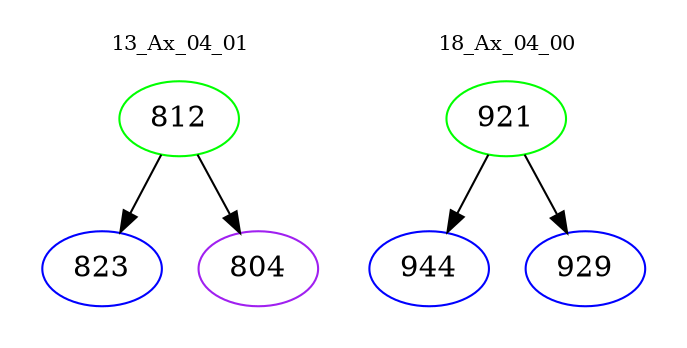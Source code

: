 digraph{
subgraph cluster_0 {
color = white
label = "13_Ax_04_01";
fontsize=10;
T0_812 [label="812", color="green"]
T0_812 -> T0_823 [color="black"]
T0_823 [label="823", color="blue"]
T0_812 -> T0_804 [color="black"]
T0_804 [label="804", color="purple"]
}
subgraph cluster_1 {
color = white
label = "18_Ax_04_00";
fontsize=10;
T1_921 [label="921", color="green"]
T1_921 -> T1_944 [color="black"]
T1_944 [label="944", color="blue"]
T1_921 -> T1_929 [color="black"]
T1_929 [label="929", color="blue"]
}
}
